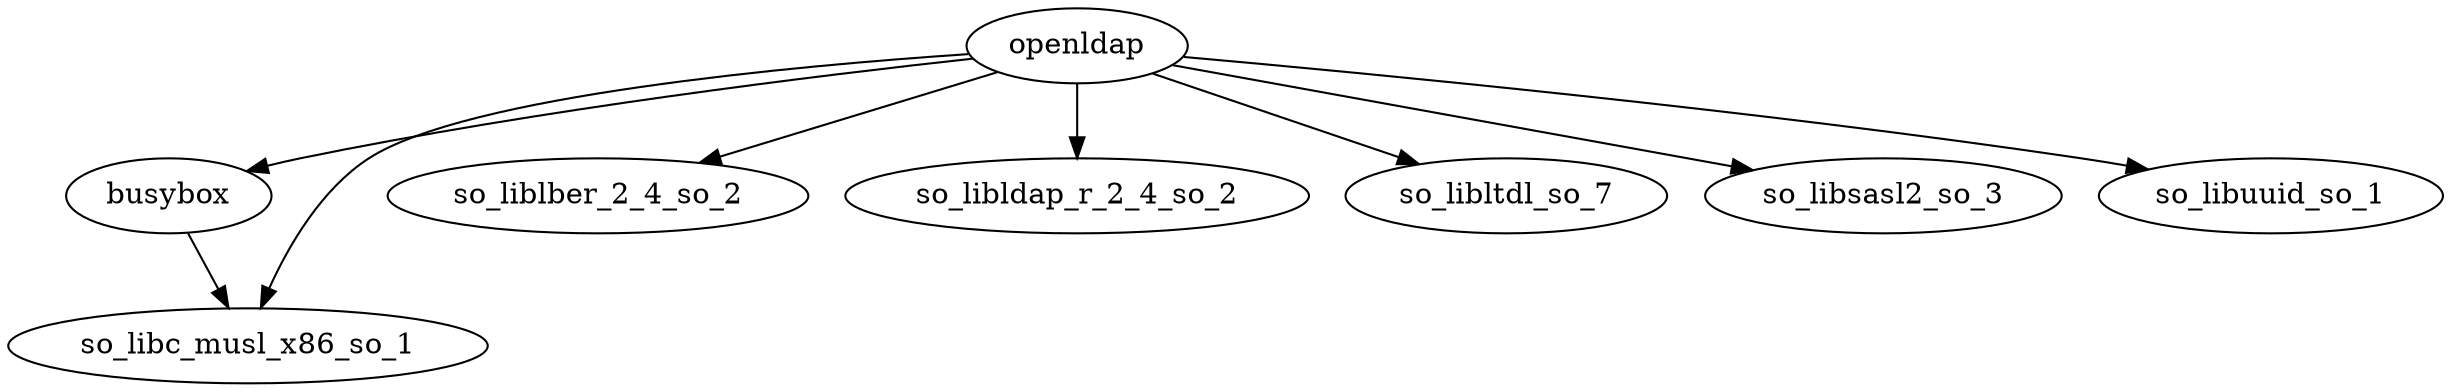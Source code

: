 digraph G {
    "openldap" -> "busybox"
    "busybox" -> "so_libc_musl_x86_so_1"
    "openldap" -> "so_libc_musl_x86_so_1"
    "openldap" -> "so_liblber_2_4_so_2"
    "openldap" -> "so_libldap_r_2_4_so_2"
    "openldap" -> "so_libltdl_so_7"
    "openldap" -> "so_libsasl2_so_3"
    "openldap" -> "so_libuuid_so_1"
}